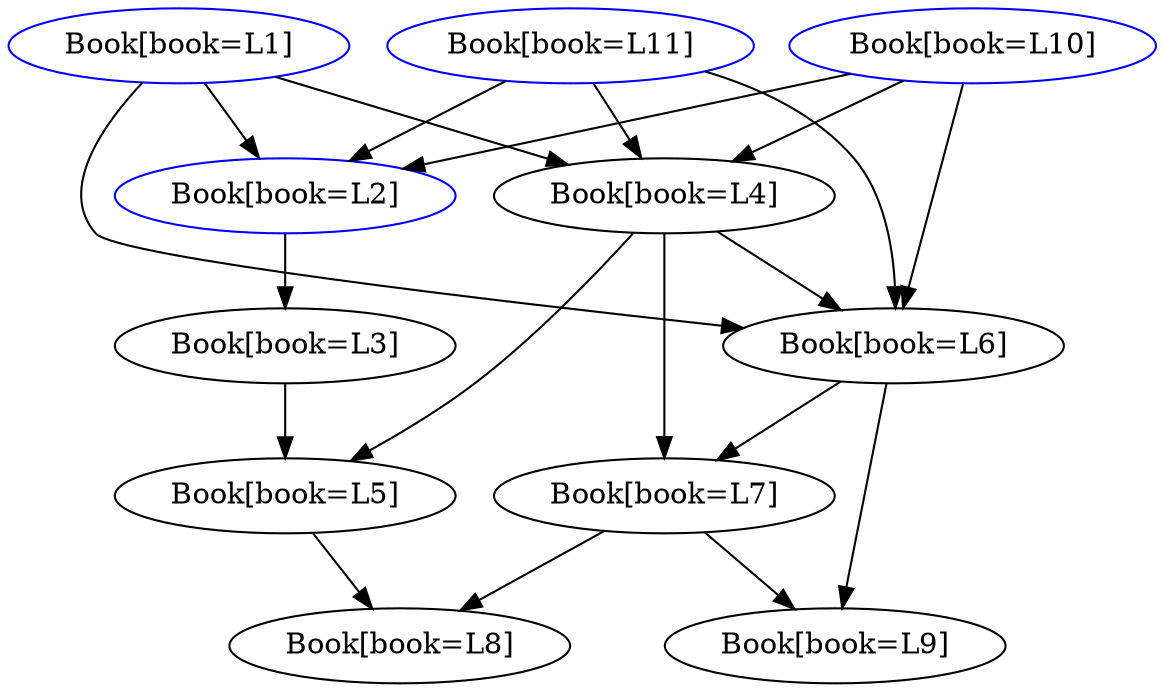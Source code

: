 strict digraph G {
  1 [ color="blue" label="Book[book=L1]" ];
  2 [ color="blue" label="Book[book=L2]" ];
  3 [ color="black" label="Book[book=L3]" ];
  4 [ color="black" label="Book[book=L4]" ];
  5 [ color="black" label="Book[book=L5]" ];
  6 [ color="black" label="Book[book=L6]" ];
  7 [ color="black" label="Book[book=L7]" ];
  8 [ color="black" label="Book[book=L8]" ];
  9 [ color="black" label="Book[book=L9]" ];
  10 [ color="blue" label="Book[book=L10]" ];
  11 [ color="blue" label="Book[book=L11]" ];
  1 -> 6 [ color="black" ];
  1 -> 2 [ color="black" ];
  1 -> 4 [ color="black" ];
  4 -> 7 [ color="black" ];
  4 -> 5 [ color="black" ];
  4 -> 6 [ color="black" ];
  5 -> 8 [ color="black" ];
  6 -> 9 [ color="black" ];
  6 -> 7 [ color="black" ];
  7 -> 8 [ color="black" ];
  7 -> 9 [ color="black" ];
  2 -> 3 [ color="black" ];
  3 -> 5 [ color="black" ];
  10 -> 6 [ color="black" ];
  10 -> 2 [ color="black" ];
  10 -> 4 [ color="black" ];
  11 -> 6 [ color="black" ];
  11 -> 2 [ color="black" ];
  11 -> 4 [ color="black" ];
}
